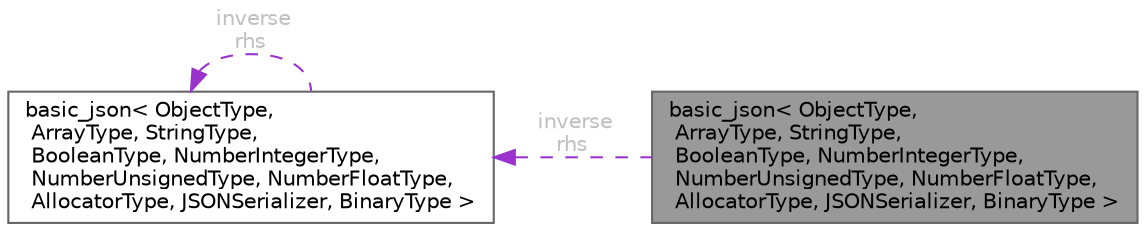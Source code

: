 digraph "basic_json&lt; ObjectType, ArrayType, StringType, BooleanType, NumberIntegerType, NumberUnsignedType, NumberFloatType, AllocatorType, JSONSerializer, BinaryType &gt;"
{
 // LATEX_PDF_SIZE
  bgcolor="transparent";
  edge [fontname=Helvetica,fontsize=10,labelfontname=Helvetica,labelfontsize=10];
  node [fontname=Helvetica,fontsize=10,shape=box,height=0.2,width=0.4];
  rankdir="LR";
  Node1 [id="Node000001",label="basic_json\< ObjectType,\l ArrayType, StringType,\l BooleanType, NumberIntegerType,\l NumberUnsignedType, NumberFloatType,\l AllocatorType, JSONSerializer, BinaryType \>",height=0.2,width=0.4,color="gray40", fillcolor="grey60", style="filled", fontcolor="black",tooltip="namespace for Niels Lohmann"];
  Node2 -> Node1 [id="edge1_Node000001_Node000002",dir="back",color="darkorchid3",style="dashed",tooltip=" ",label=" inverse\nrhs",fontcolor="grey" ];
  Node2 [id="Node000002",label="basic_json\< ObjectType,\l ArrayType, StringType,\l BooleanType, NumberIntegerType,\l NumberUnsignedType, NumberFloatType,\l AllocatorType, JSONSerializer, BinaryType \>",height=0.2,width=0.4,color="gray40", fillcolor="white", style="filled",URL="$classbasic__json.html",tooltip="namespace for Niels Lohmann"];
  Node2 -> Node2 [id="edge2_Node000002_Node000002",dir="back",color="darkorchid3",style="dashed",tooltip=" ",label=" inverse\nrhs",fontcolor="grey" ];
}
